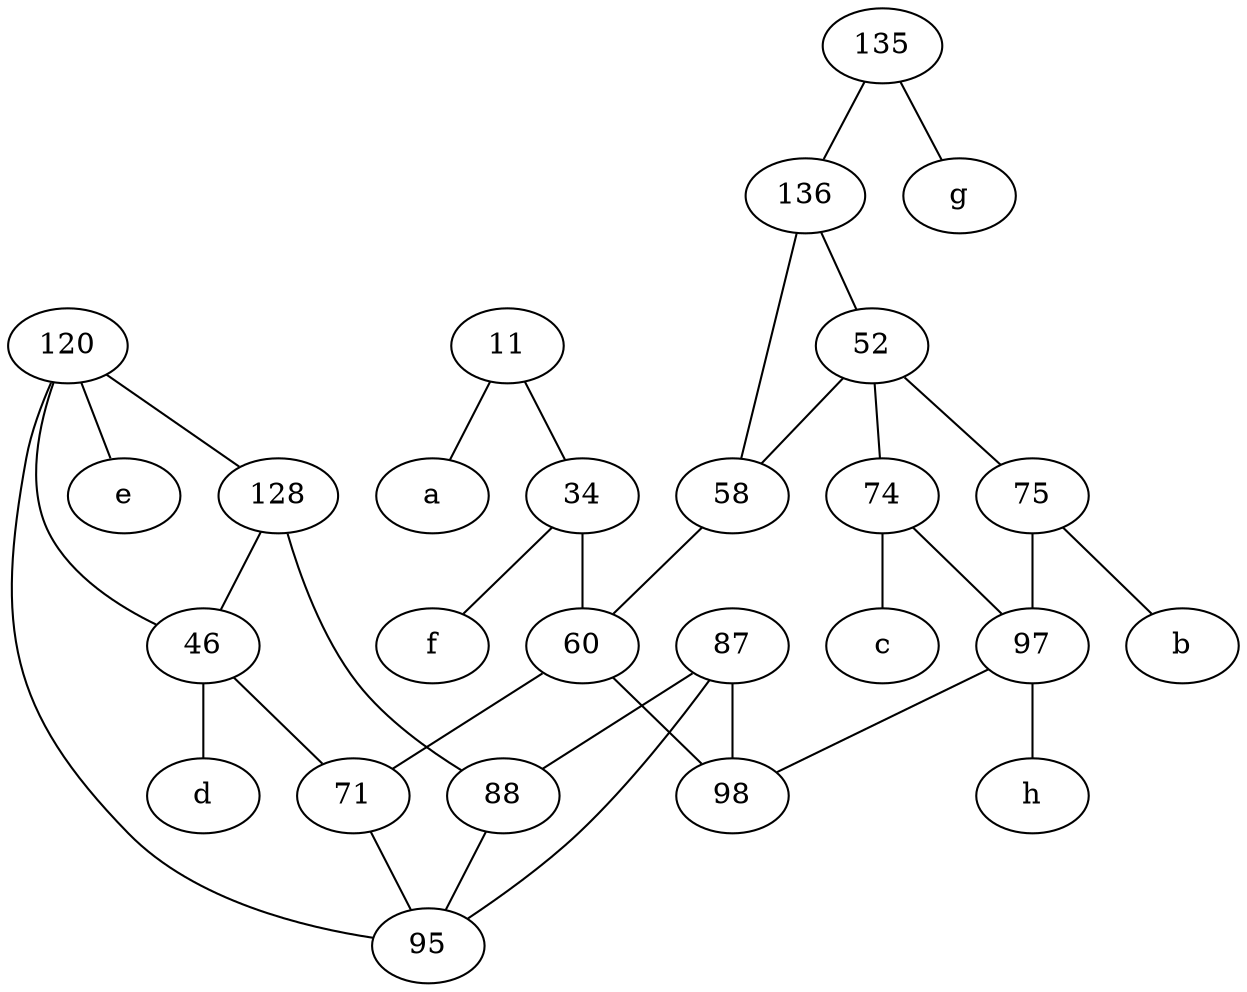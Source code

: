 graph {
	node [labelfontsize=50]
	128 [pos="26.91667,75.81667!"]
	135 [pos="11.4,79.7!"]
	136 [pos="11.93,79.83!"]
	11 [pos="23.78333,85.96667!"]
	f [pos="22.2,84.88333!"]
	34 [pos="22.2,84.88333!"]
	e [pos="24.0,76.71667!"]
	a [pos="23.78333,85.96667!"]
	46 [pos="28.63576,77.22445!"]
	52 [pos="12.97623,77.60329!"]
	58 [pos="13.65,79.41667!"]
	60 [pos="21.23333,81.63333!"]
	h [pos="19.88333,75.33333!"]
	71 [pos="23.16697,79.95006!"]
	74 [pos="11.25,75.76667!"]
	75 [pos="19.15,77.33333!"]
	d [pos="28.63576,77.22445!"]
	87 [pos="22.6,75.3!"]
	88 [pos="23.18333,75.76667!"]
	95 [pos="22.71792,75.8333!"]
	97 [pos="19.88333,75.33333!"]
	98 [pos="21.01667,75.56667!"]
	g [pos="11.4,79.7!"]
	c [pos="11.25,75.76667!"]
	b [pos="19.15,77.33333!"]
	120 [pos="24.0,76.71667!"]
	97 -- 98
	34 -- 60
	60 -- 71
	128 -- 46
	75 -- b
	120 -- 128
	120 -- 95
	58 -- 60
	52 -- 74
	136 -- 58
	135 -- g
	87 -- 98
	60 -- 98
	74 -- 97
	128 -- 88
	46 -- 71
	11 -- 34
	88 -- 95
	34 -- f
	46 -- d
	120 -- e
	136 -- 52
	97 -- h
	135 -- 136
	87 -- 95
	87 -- 88
	52 -- 75
	75 -- 97
	120 -- 46
	11 -- a
	74 -- c
	71 -- 95
	52 -- 58
}
